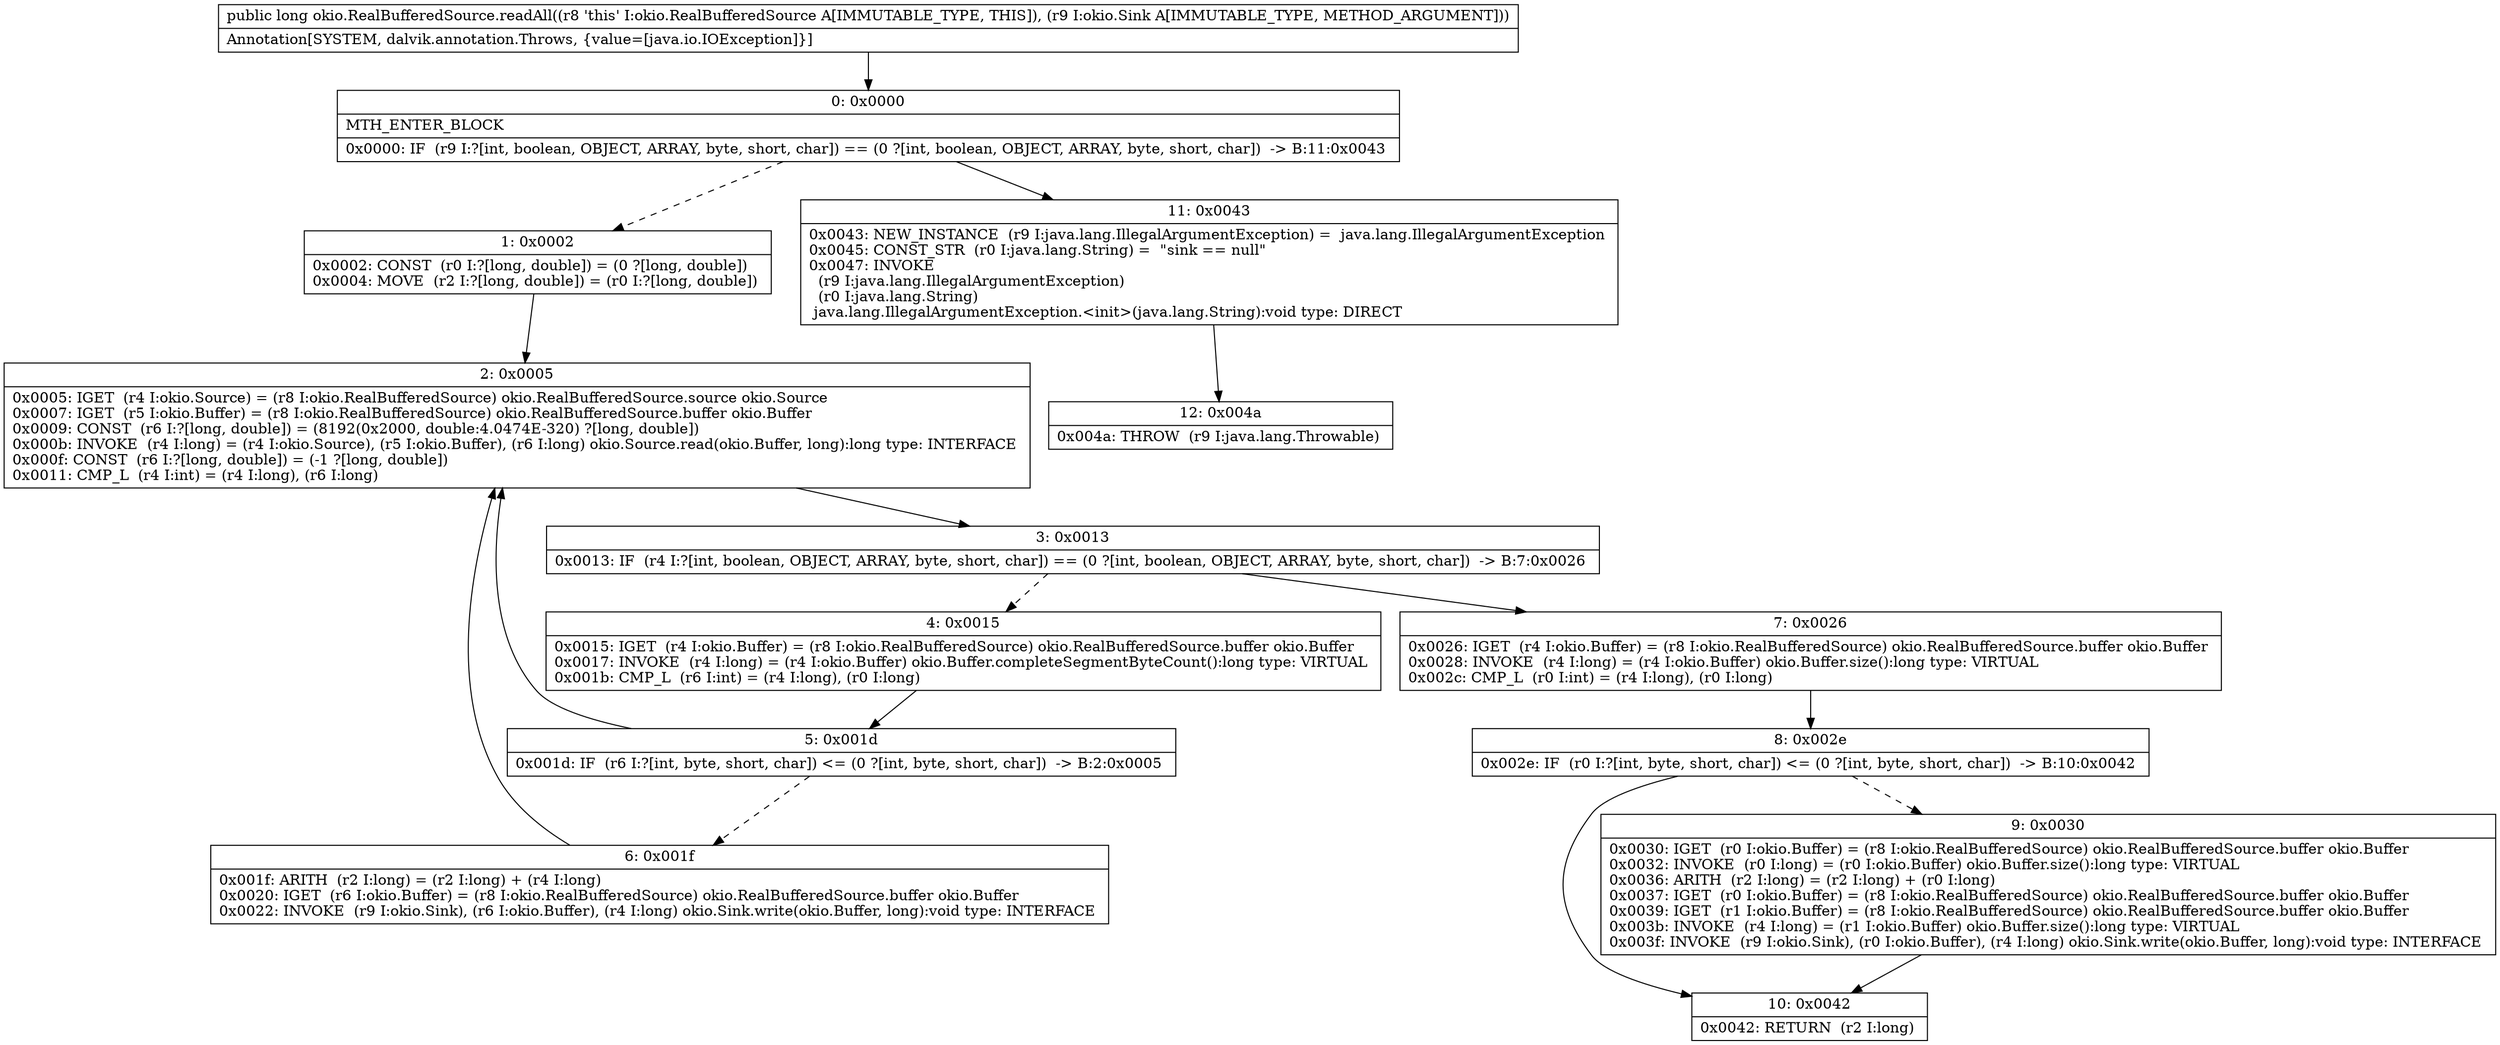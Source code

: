 digraph "CFG forokio.RealBufferedSource.readAll(Lokio\/Sink;)J" {
Node_0 [shape=record,label="{0\:\ 0x0000|MTH_ENTER_BLOCK\l|0x0000: IF  (r9 I:?[int, boolean, OBJECT, ARRAY, byte, short, char]) == (0 ?[int, boolean, OBJECT, ARRAY, byte, short, char])  \-\> B:11:0x0043 \l}"];
Node_1 [shape=record,label="{1\:\ 0x0002|0x0002: CONST  (r0 I:?[long, double]) = (0 ?[long, double]) \l0x0004: MOVE  (r2 I:?[long, double]) = (r0 I:?[long, double]) \l}"];
Node_2 [shape=record,label="{2\:\ 0x0005|0x0005: IGET  (r4 I:okio.Source) = (r8 I:okio.RealBufferedSource) okio.RealBufferedSource.source okio.Source \l0x0007: IGET  (r5 I:okio.Buffer) = (r8 I:okio.RealBufferedSource) okio.RealBufferedSource.buffer okio.Buffer \l0x0009: CONST  (r6 I:?[long, double]) = (8192(0x2000, double:4.0474E\-320) ?[long, double]) \l0x000b: INVOKE  (r4 I:long) = (r4 I:okio.Source), (r5 I:okio.Buffer), (r6 I:long) okio.Source.read(okio.Buffer, long):long type: INTERFACE \l0x000f: CONST  (r6 I:?[long, double]) = (\-1 ?[long, double]) \l0x0011: CMP_L  (r4 I:int) = (r4 I:long), (r6 I:long) \l}"];
Node_3 [shape=record,label="{3\:\ 0x0013|0x0013: IF  (r4 I:?[int, boolean, OBJECT, ARRAY, byte, short, char]) == (0 ?[int, boolean, OBJECT, ARRAY, byte, short, char])  \-\> B:7:0x0026 \l}"];
Node_4 [shape=record,label="{4\:\ 0x0015|0x0015: IGET  (r4 I:okio.Buffer) = (r8 I:okio.RealBufferedSource) okio.RealBufferedSource.buffer okio.Buffer \l0x0017: INVOKE  (r4 I:long) = (r4 I:okio.Buffer) okio.Buffer.completeSegmentByteCount():long type: VIRTUAL \l0x001b: CMP_L  (r6 I:int) = (r4 I:long), (r0 I:long) \l}"];
Node_5 [shape=record,label="{5\:\ 0x001d|0x001d: IF  (r6 I:?[int, byte, short, char]) \<= (0 ?[int, byte, short, char])  \-\> B:2:0x0005 \l}"];
Node_6 [shape=record,label="{6\:\ 0x001f|0x001f: ARITH  (r2 I:long) = (r2 I:long) + (r4 I:long) \l0x0020: IGET  (r6 I:okio.Buffer) = (r8 I:okio.RealBufferedSource) okio.RealBufferedSource.buffer okio.Buffer \l0x0022: INVOKE  (r9 I:okio.Sink), (r6 I:okio.Buffer), (r4 I:long) okio.Sink.write(okio.Buffer, long):void type: INTERFACE \l}"];
Node_7 [shape=record,label="{7\:\ 0x0026|0x0026: IGET  (r4 I:okio.Buffer) = (r8 I:okio.RealBufferedSource) okio.RealBufferedSource.buffer okio.Buffer \l0x0028: INVOKE  (r4 I:long) = (r4 I:okio.Buffer) okio.Buffer.size():long type: VIRTUAL \l0x002c: CMP_L  (r0 I:int) = (r4 I:long), (r0 I:long) \l}"];
Node_8 [shape=record,label="{8\:\ 0x002e|0x002e: IF  (r0 I:?[int, byte, short, char]) \<= (0 ?[int, byte, short, char])  \-\> B:10:0x0042 \l}"];
Node_9 [shape=record,label="{9\:\ 0x0030|0x0030: IGET  (r0 I:okio.Buffer) = (r8 I:okio.RealBufferedSource) okio.RealBufferedSource.buffer okio.Buffer \l0x0032: INVOKE  (r0 I:long) = (r0 I:okio.Buffer) okio.Buffer.size():long type: VIRTUAL \l0x0036: ARITH  (r2 I:long) = (r2 I:long) + (r0 I:long) \l0x0037: IGET  (r0 I:okio.Buffer) = (r8 I:okio.RealBufferedSource) okio.RealBufferedSource.buffer okio.Buffer \l0x0039: IGET  (r1 I:okio.Buffer) = (r8 I:okio.RealBufferedSource) okio.RealBufferedSource.buffer okio.Buffer \l0x003b: INVOKE  (r4 I:long) = (r1 I:okio.Buffer) okio.Buffer.size():long type: VIRTUAL \l0x003f: INVOKE  (r9 I:okio.Sink), (r0 I:okio.Buffer), (r4 I:long) okio.Sink.write(okio.Buffer, long):void type: INTERFACE \l}"];
Node_10 [shape=record,label="{10\:\ 0x0042|0x0042: RETURN  (r2 I:long) \l}"];
Node_11 [shape=record,label="{11\:\ 0x0043|0x0043: NEW_INSTANCE  (r9 I:java.lang.IllegalArgumentException) =  java.lang.IllegalArgumentException \l0x0045: CONST_STR  (r0 I:java.lang.String) =  \"sink == null\" \l0x0047: INVOKE  \l  (r9 I:java.lang.IllegalArgumentException)\l  (r0 I:java.lang.String)\l java.lang.IllegalArgumentException.\<init\>(java.lang.String):void type: DIRECT \l}"];
Node_12 [shape=record,label="{12\:\ 0x004a|0x004a: THROW  (r9 I:java.lang.Throwable) \l}"];
MethodNode[shape=record,label="{public long okio.RealBufferedSource.readAll((r8 'this' I:okio.RealBufferedSource A[IMMUTABLE_TYPE, THIS]), (r9 I:okio.Sink A[IMMUTABLE_TYPE, METHOD_ARGUMENT]))  | Annotation[SYSTEM, dalvik.annotation.Throws, \{value=[java.io.IOException]\}]\l}"];
MethodNode -> Node_0;
Node_0 -> Node_1[style=dashed];
Node_0 -> Node_11;
Node_1 -> Node_2;
Node_2 -> Node_3;
Node_3 -> Node_4[style=dashed];
Node_3 -> Node_7;
Node_4 -> Node_5;
Node_5 -> Node_2;
Node_5 -> Node_6[style=dashed];
Node_6 -> Node_2;
Node_7 -> Node_8;
Node_8 -> Node_9[style=dashed];
Node_8 -> Node_10;
Node_9 -> Node_10;
Node_11 -> Node_12;
}

